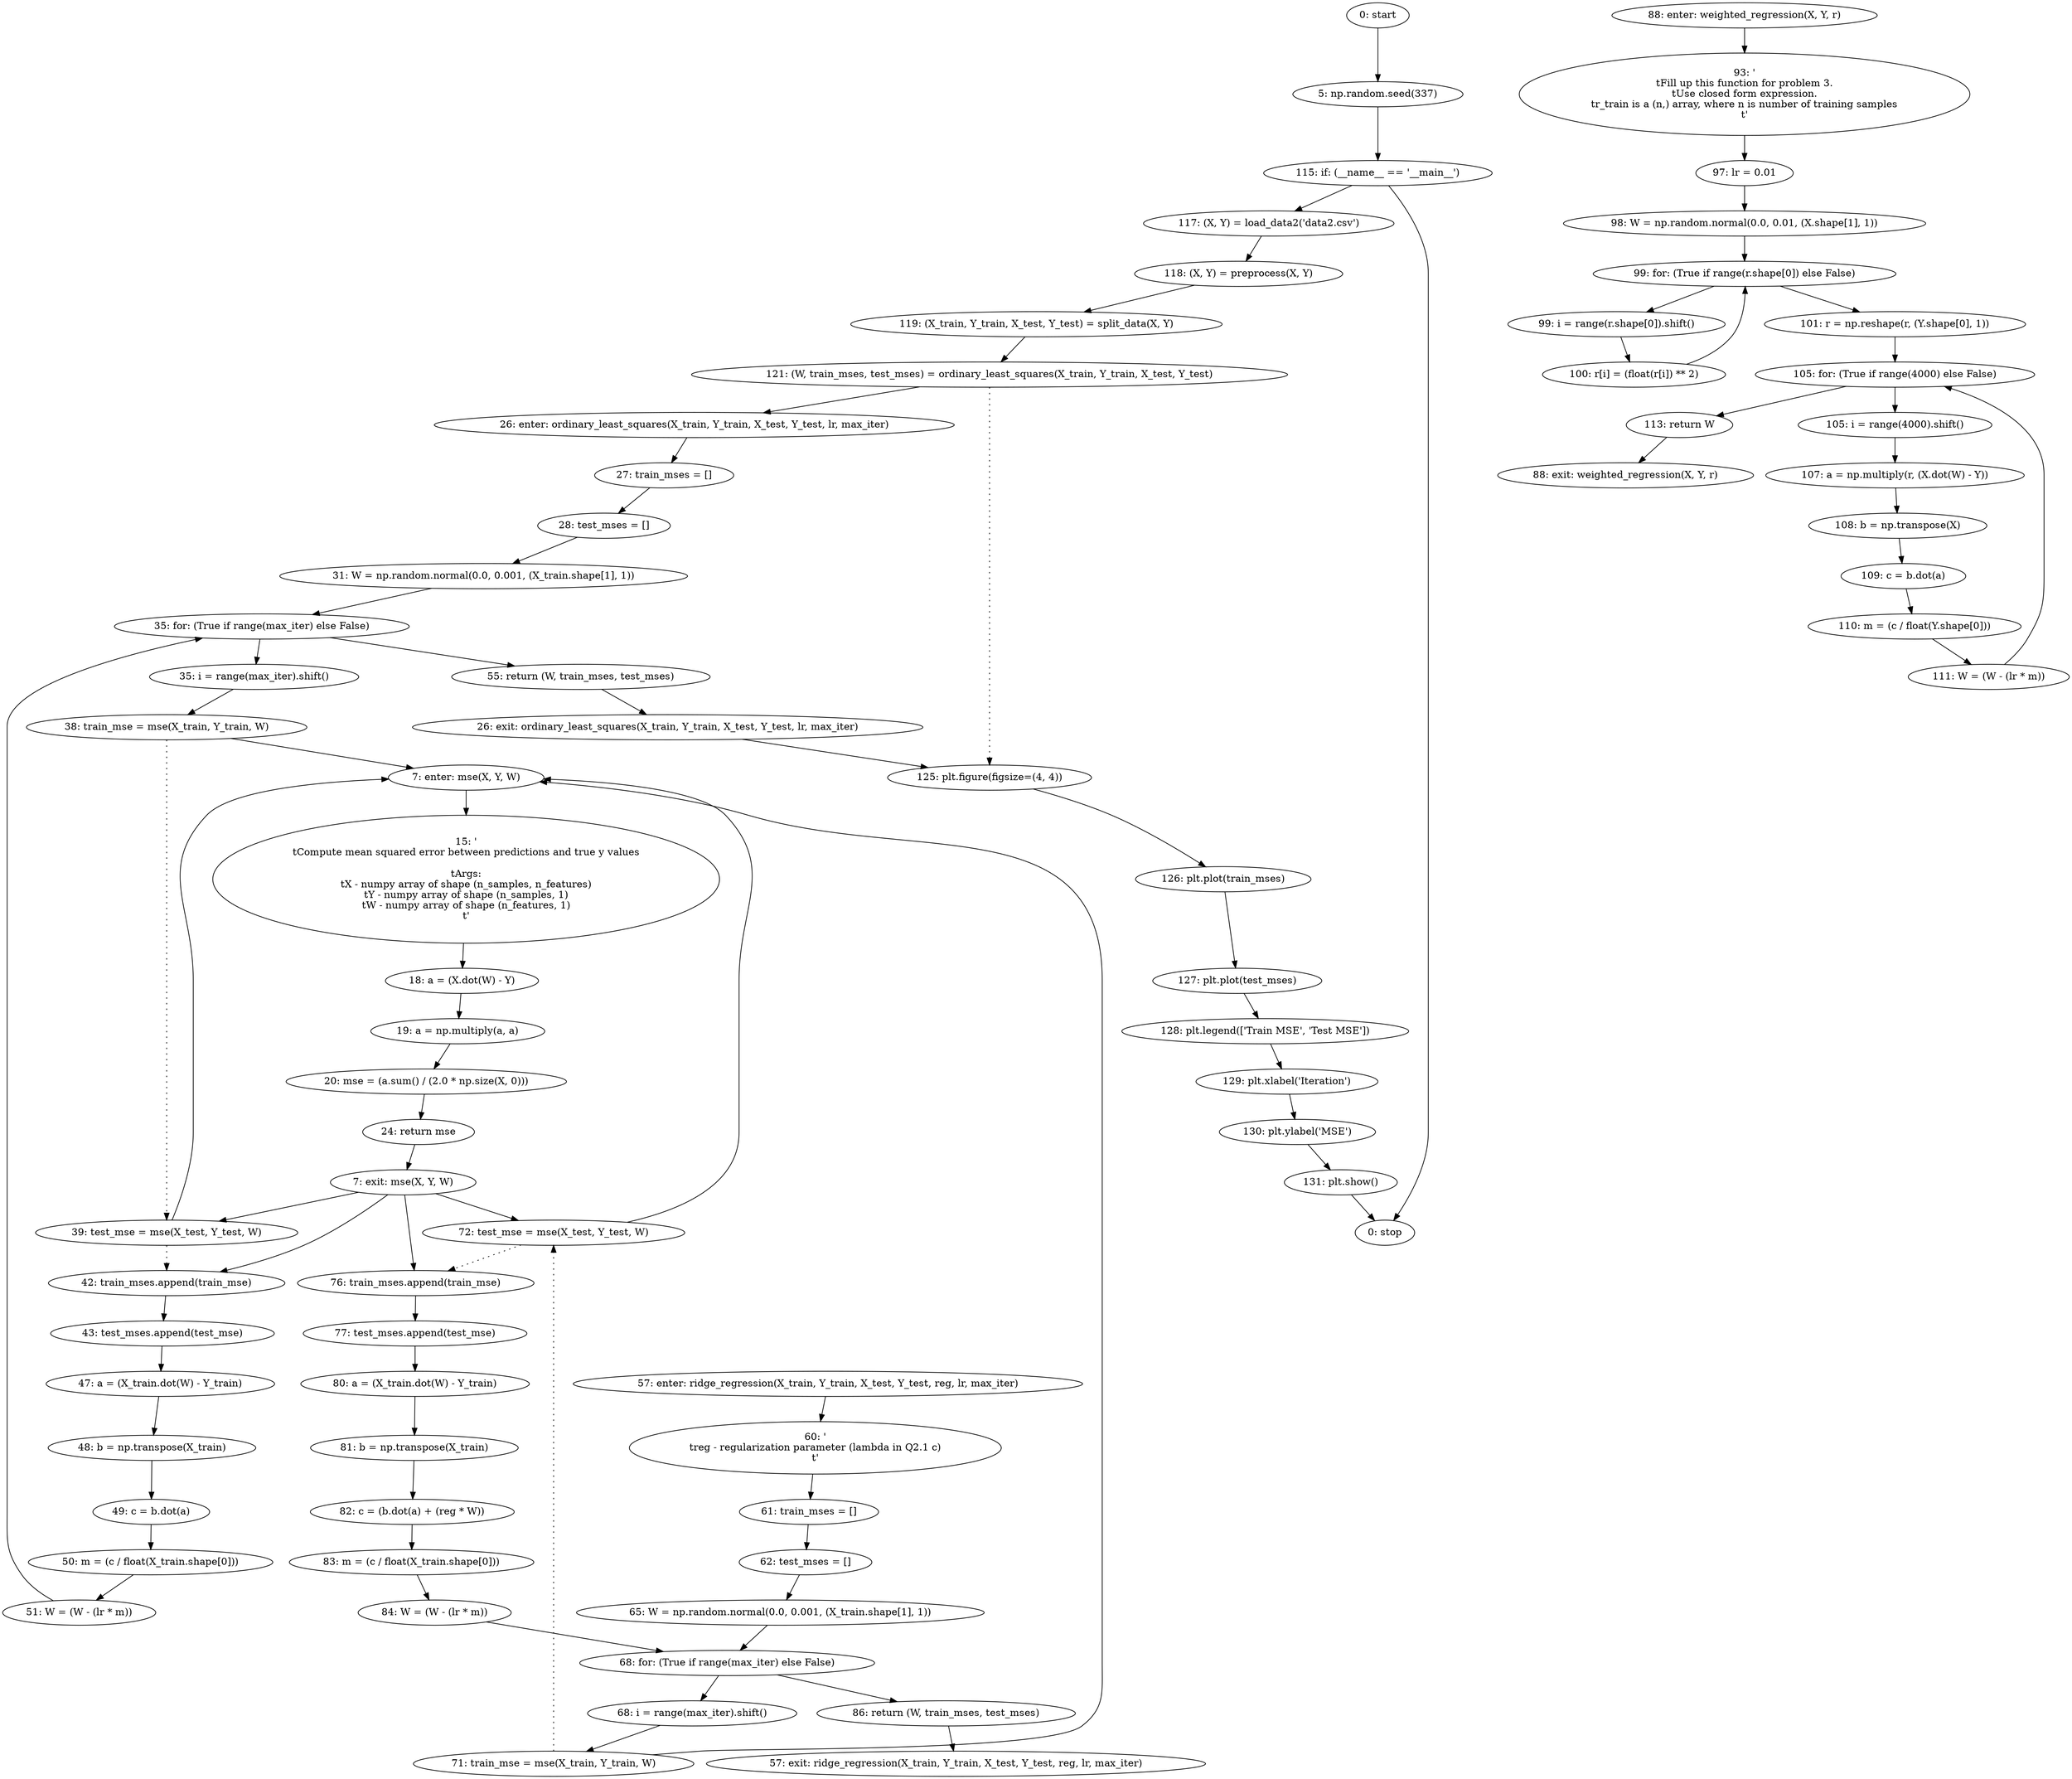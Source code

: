 strict digraph "" {
	node [label="\N"];
	0	 [label="0: start"];
	1	 [label="5: np.random.seed(337)"];
	0 -> 1;
	61	 [label="115: if: (__name__ == '__main__')"];
	1 -> 61;
	62	 [label="117: (X, Y) = load_data2('data2.csv')"];
	61 -> 62;
	73	 [label="0: stop"];
	61 -> 73;
	2	 [label="7: enter: mse(X, Y, W)"];
	4	 [label="15: '\n\tCompute mean squared error between predictions and true y values\n\n\tArgs:\n\tX - numpy array of shape (n_samples, n_features)\n\tY \
- numpy array of shape (n_samples, 1)\n\tW - numpy array of shape (n_features, 1)\n\t'"];
	2 -> 4;
	5	 [label="18: a = (X.dot(W) - Y)"];
	4 -> 5;
	16	 [label="38: train_mse = mse(X_train, Y_train, W)"];
	16 -> 2;
	17	 [label="39: test_mse = mse(X_test, Y_test, W)"];
	16 -> 17	 [style=dotted,
		weight=100];
	17 -> 2;
	18	 [label="42: train_mses.append(train_mse)"];
	17 -> 18	 [style=dotted,
		weight=100];
	19	 [label="43: test_mses.append(test_mse)"];
	18 -> 19;
	34	 [label="71: train_mse = mse(X_train, Y_train, W)"];
	34 -> 2;
	35	 [label="72: test_mse = mse(X_test, Y_test, W)"];
	34 -> 35	 [style=dotted,
		weight=100];
	35 -> 2;
	36	 [label="76: train_mses.append(train_mse)"];
	35 -> 36	 [style=dotted,
		weight=100];
	37	 [label="77: test_mses.append(test_mse)"];
	36 -> 37;
	3	 [label="7: exit: mse(X, Y, W)"];
	3 -> 17;
	3 -> 18;
	3 -> 35;
	3 -> 36;
	8	 [label="24: return mse"];
	8 -> 3;
	6	 [label="19: a = np.multiply(a, a)"];
	5 -> 6;
	7	 [label="20: mse = (a.sum() / (2.0 * np.size(X, 0)))"];
	6 -> 7;
	7 -> 8;
	9	 [label="26: enter: ordinary_least_squares(X_train, Y_train, X_test, Y_test, lr, max_iter)"];
	11	 [label="27: train_mses = []"];
	9 -> 11;
	12	 [label="28: test_mses = []"];
	11 -> 12;
	65	 [label="121: (W, train_mses, test_mses) = ordinary_least_squares(X_train, Y_train, X_test, Y_test)"];
	65 -> 9;
	66	 [label="125: plt.figure(figsize=(4, 4))"];
	65 -> 66	 [style=dotted,
		weight=100];
	67	 [label="126: plt.plot(train_mses)"];
	66 -> 67;
	10	 [label="26: exit: ordinary_least_squares(X_train, Y_train, X_test, Y_test, lr, max_iter)"];
	10 -> 66;
	25	 [label="55: return (W, train_mses, test_mses)"];
	25 -> 10;
	13	 [label="31: W = np.random.normal(0.0, 0.001, (X_train.shape[1], 1))"];
	12 -> 13;
	14	 [label="35: for: (True if range(max_iter) else False)"];
	13 -> 14;
	14 -> 25;
	15	 [label="35: i = range(max_iter).shift()"];
	14 -> 15;
	15 -> 16;
	24	 [label="51: W = (W - (lr * m))"];
	24 -> 14;
	20	 [label="47: a = (X_train.dot(W) - Y_train)"];
	19 -> 20;
	21	 [label="48: b = np.transpose(X_train)"];
	20 -> 21;
	22	 [label="49: c = b.dot(a)"];
	21 -> 22;
	23	 [label="50: m = (c / float(X_train.shape[0]))"];
	22 -> 23;
	23 -> 24;
	26	 [label="57: enter: ridge_regression(X_train, Y_train, X_test, Y_test, reg, lr, max_iter)"];
	28	 [label="60: '\n\treg - regularization parameter (lambda in Q2.1 c)\n\t'"];
	26 -> 28;
	29	 [label="61: train_mses = []"];
	28 -> 29;
	27	 [label="57: exit: ridge_regression(X_train, Y_train, X_test, Y_test, reg, lr, max_iter)"];
	43	 [label="86: return (W, train_mses, test_mses)"];
	43 -> 27;
	30	 [label="62: test_mses = []"];
	29 -> 30;
	31	 [label="65: W = np.random.normal(0.0, 0.001, (X_train.shape[1], 1))"];
	30 -> 31;
	32	 [label="68: for: (True if range(max_iter) else False)"];
	31 -> 32;
	32 -> 43;
	33	 [label="68: i = range(max_iter).shift()"];
	32 -> 33;
	33 -> 34;
	42	 [label="84: W = (W - (lr * m))"];
	42 -> 32;
	38	 [label="80: a = (X_train.dot(W) - Y_train)"];
	37 -> 38;
	39	 [label="81: b = np.transpose(X_train)"];
	38 -> 39;
	40	 [label="82: c = (b.dot(a) + (reg * W))"];
	39 -> 40;
	41	 [label="83: m = (c / float(X_train.shape[0]))"];
	40 -> 41;
	41 -> 42;
	44	 [label="88: enter: weighted_regression(X, Y, r)"];
	46	 [label="93: '\n\tFill up this function for problem 3.\n\tUse closed form expression.\n\tr_train is a (n,) array, where n is number of training \
samples\n\t'"];
	44 -> 46;
	47	 [label="97: lr = 0.01"];
	46 -> 47;
	45	 [label="88: exit: weighted_regression(X, Y, r)"];
	60	 [label="113: return W"];
	60 -> 45;
	48	 [label="98: W = np.random.normal(0.0, 0.01, (X.shape[1], 1))"];
	47 -> 48;
	49	 [label="99: for: (True if range(r.shape[0]) else False)"];
	48 -> 49;
	50	 [label="99: i = range(r.shape[0]).shift()"];
	49 -> 50;
	52	 [label="101: r = np.reshape(r, (Y.shape[0], 1))"];
	49 -> 52;
	51	 [label="100: r[i] = (float(r[i]) ** 2)"];
	50 -> 51;
	53	 [label="105: for: (True if range(4000) else False)"];
	52 -> 53;
	51 -> 49;
	53 -> 60;
	54	 [label="105: i = range(4000).shift()"];
	53 -> 54;
	55	 [label="107: a = np.multiply(r, (X.dot(W) - Y))"];
	54 -> 55;
	59	 [label="111: W = (W - (lr * m))"];
	59 -> 53;
	56	 [label="108: b = np.transpose(X)"];
	55 -> 56;
	57	 [label="109: c = b.dot(a)"];
	56 -> 57;
	58	 [label="110: m = (c / float(Y.shape[0]))"];
	57 -> 58;
	58 -> 59;
	63	 [label="118: (X, Y) = preprocess(X, Y)"];
	62 -> 63;
	64	 [label="119: (X_train, Y_train, X_test, Y_test) = split_data(X, Y)"];
	63 -> 64;
	64 -> 65;
	68	 [label="127: plt.plot(test_mses)"];
	67 -> 68;
	69	 [label="128: plt.legend(['Train MSE', 'Test MSE'])"];
	68 -> 69;
	70	 [label="129: plt.xlabel('Iteration')"];
	69 -> 70;
	71	 [label="130: plt.ylabel('MSE')"];
	70 -> 71;
	72	 [label="131: plt.show()"];
	71 -> 72;
	72 -> 73;
}

